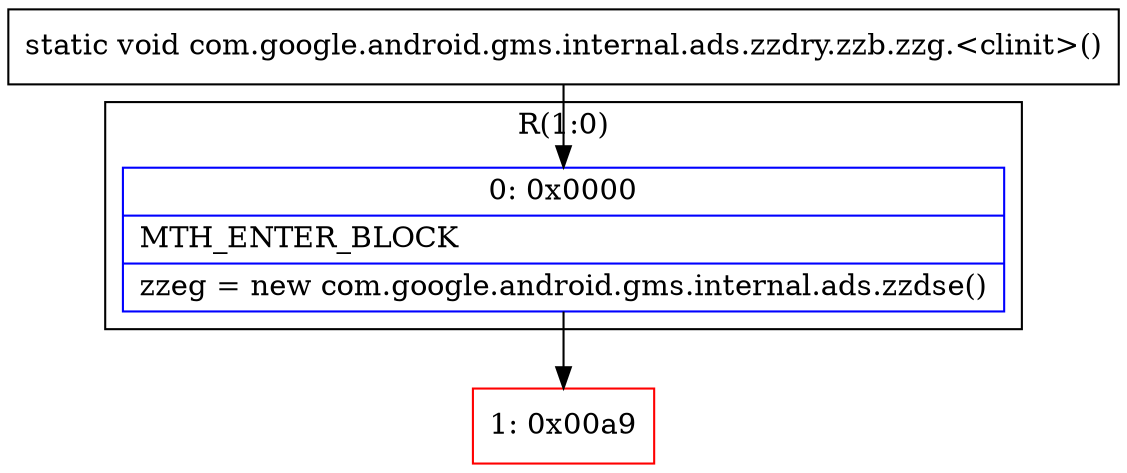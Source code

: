 digraph "CFG forcom.google.android.gms.internal.ads.zzdry.zzb.zzg.\<clinit\>()V" {
subgraph cluster_Region_974593487 {
label = "R(1:0)";
node [shape=record,color=blue];
Node_0 [shape=record,label="{0\:\ 0x0000|MTH_ENTER_BLOCK\l|zzeg = new com.google.android.gms.internal.ads.zzdse()\l}"];
}
Node_1 [shape=record,color=red,label="{1\:\ 0x00a9}"];
MethodNode[shape=record,label="{static void com.google.android.gms.internal.ads.zzdry.zzb.zzg.\<clinit\>() }"];
MethodNode -> Node_0;
Node_0 -> Node_1;
}

